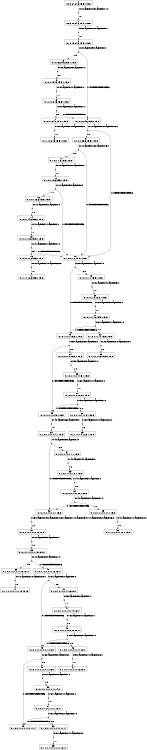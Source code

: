 digraph MDP {
size="8,5"
node [shape=box];
0 -> n0_0 [ arrowhead=none,label="0:r0_WayPoint13_WayPoint11.0" ];
n0_0 [ shape=point,width=0.1,height=0.1,label="" ];
n0_0 -> 1 [ label="1.0" ];
1 -> n1_0 [ arrowhead=none,label="0:r0_WayPoint11_WayPoint9.0" ];
n1_0 [ shape=point,width=0.1,height=0.1,label="" ];
n1_0 -> 2 [ label="1.0" ];
2 -> n2_0 [ arrowhead=none,label="0:r0_WayPoint9_WayPoint8.0" ];
n2_0 [ shape=point,width=0.1,height=0.1,label="" ];
n2_0 -> 3 [ label="0.8" ];
n2_0 -> 4 [ label="0.19999999999999996" ];
3 -> n3_0 [ arrowhead=none,label="0:r0_WayPoint8_WayPoint7.0" ];
n3_0 [ shape=point,width=0.1,height=0.1,label="" ];
n3_0 -> 5 [ label="1.0" ];
4 -> n4_0 [ arrowhead=none,label="0:r1_WayPoint18_WayPoint16.0" ];
n4_0 [ shape=point,width=0.1,height=0.1,label="" ];
n4_0 -> 9 [ label="0.8" ];
n4_0 -> 10 [ label="0.19999999999999996" ];
5 -> n5_0 [ arrowhead=none,label="0:r0_WayPoint7_WayPoint2.0" ];
n5_0 [ shape=point,width=0.1,height=0.1,label="" ];
n5_0 -> 6 [ label="1.0" ];
6 -> n6_0 [ arrowhead=none,label="0:r0_WayPoint2_WayPoint27.0" ];
n6_0 [ shape=point,width=0.1,height=0.1,label="" ];
n6_0 -> 4 [ label="0.19999999999999996" ];
n6_0 -> 7 [ label="0.8" ];
7 -> n7_0 [ arrowhead=none,label="0:r0_WayPoint27_WayPoint28.0" ];
n7_0 [ shape=point,width=0.1,height=0.1,label="" ];
n7_0 -> 8 [ label="1.0" ];
9 -> n9_0 [ arrowhead=none,label="0:r1_WayPoint16_WayPoint15.0" ];
n9_0 [ shape=point,width=0.1,height=0.1,label="" ];
n9_0 -> 10 [ label="0.19999999999999996" ];
n9_0 -> 11 [ label="0.8" ];
10 -> n10_0 [ arrowhead=none,label="0:r2_WayPoint30_WayPoint4.0" ];
n10_0 [ shape=point,width=0.1,height=0.1,label="" ];
n10_0 -> 18 [ label="0.8" ];
n10_0 -> 19 [ label="0.19999999999999996" ];
11 -> n11_0 [ arrowhead=none,label="0:r1_WayPoint15_WayPoint9.0" ];
n11_0 [ shape=point,width=0.1,height=0.1,label="" ];
n11_0 -> 12 [ label="1.0" ];
12 -> n12_0 [ arrowhead=none,label="0:r1_WayPoint9_WayPoint8.0" ];
n12_0 [ shape=point,width=0.1,height=0.1,label="" ];
n12_0 -> 10 [ label="0.19999999999999996" ];
n12_0 -> 13 [ label="0.8" ];
13 -> n13_0 [ arrowhead=none,label="0:r1_WayPoint8_WayPoint7.0" ];
n13_0 [ shape=point,width=0.1,height=0.1,label="" ];
n13_0 -> 14 [ label="1.0" ];
14 -> n14_0 [ arrowhead=none,label="0:r1_WayPoint7_WayPoint2.0" ];
n14_0 [ shape=point,width=0.1,height=0.1,label="" ];
n14_0 -> 15 [ label="1.0" ];
15 -> n15_0 [ arrowhead=none,label="0:r1_WayPoint2_WayPoint27.0" ];
n15_0 [ shape=point,width=0.1,height=0.1,label="" ];
n15_0 -> 16 [ label="0.8" ];
n15_0 -> 10 [ label="0.19999999999999996" ];
16 -> n16_0 [ arrowhead=none,label="0:r1_WayPoint27_WayPoint28.0" ];
n16_0 [ shape=point,width=0.1,height=0.1,label="" ];
n16_0 -> 17 [ label="1.0" ];
18 -> n18_0 [ arrowhead=none,label="0:r2_WayPoint4_WayPoint3.0" ];
n18_0 [ shape=point,width=0.1,height=0.1,label="" ];
n18_0 -> 20 [ label="1.0" ];
19 -> n19_0 [ arrowhead=none,label="0:r3_WayPoint25_WayPoint8.0" ];
n19_0 [ shape=point,width=0.1,height=0.1,label="" ];
n19_0 -> 24 [ label="0.8" ];
n19_0 -> 25 [ label="0.19999999999999996" ];
20 -> n20_0 [ arrowhead=none,label="0:r2_WayPoint3_WayPoint2.0" ];
n20_0 [ shape=point,width=0.1,height=0.1,label="" ];
n20_0 -> 21 [ label="1.0" ];
21 -> n21_0 [ arrowhead=none,label="0:r2_WayPoint2_WayPoint27.0" ];
n21_0 [ shape=point,width=0.1,height=0.1,label="" ];
n21_0 -> 19 [ label="0.19999999999999996" ];
n21_0 -> 22 [ label="0.8" ];
22 -> n22_0 [ arrowhead=none,label="0:r2_WayPoint27_WayPoint28.0" ];
n22_0 [ shape=point,width=0.1,height=0.1,label="" ];
n22_0 -> 23 [ label="1.0" ];
24 -> n24_0 [ arrowhead=none,label="0:r3_WayPoint8_WayPoint7.0" ];
n24_0 [ shape=point,width=0.1,height=0.1,label="" ];
n24_0 -> 26 [ label="1.0" ];
25 -> n25_0 [ arrowhead=none,label="0:r4_WayPoint6_WayPoint5.0" ];
n25_0 [ shape=point,width=0.1,height=0.1,label="" ];
n25_0 -> 30 [ label="1.0" ];
26 -> n26_0 [ arrowhead=none,label="0:r3_WayPoint7_WayPoint2.0" ];
n26_0 [ shape=point,width=0.1,height=0.1,label="" ];
n26_0 -> 27 [ label="1.0" ];
27 -> n27_0 [ arrowhead=none,label="0:r3_WayPoint2_WayPoint27.0" ];
n27_0 [ shape=point,width=0.1,height=0.1,label="" ];
n27_0 -> 25 [ label="0.19999999999999996" ];
n27_0 -> 28 [ label="0.8" ];
28 -> n28_0 [ arrowhead=none,label="0:r3_WayPoint27_WayPoint28.0" ];
n28_0 [ shape=point,width=0.1,height=0.1,label="" ];
n28_0 -> 29 [ label="1.0" ];
30 -> n30_0 [ arrowhead=none,label="0:r4_WayPoint5_WayPoint4.0" ];
n30_0 [ shape=point,width=0.1,height=0.1,label="" ];
n30_0 -> 32 [ label="0.19999999999999996" ];
n30_0 -> 31 [ label="0.8" ];
31 -> n31_0 [ arrowhead=none,label="0:r4_WayPoint4_WayPoint3.0" ];
n31_0 [ shape=point,width=0.1,height=0.1,label="" ];
n31_0 -> 33 [ label="1.0" ];
32 -> n32_0 [ arrowhead=none,label="0:r5_WayPoint15_WayPoint9.0r6_WayPoint11_WayPoint9.0r7_WayPoint29_WayPoint3.0" ];
n32_0 [ shape=point,width=0.1,height=0.1,label="" ];
n32_0 -> 37 [ label="1.0" ];
33 -> n33_0 [ arrowhead=none,label="0:r4_WayPoint3_WayPoint2.0" ];
n33_0 [ shape=point,width=0.1,height=0.1,label="" ];
n33_0 -> 34 [ label="1.0" ];
34 -> n34_0 [ arrowhead=none,label="0:r4_WayPoint2_WayPoint27.0" ];
n34_0 [ shape=point,width=0.1,height=0.1,label="" ];
n34_0 -> 32 [ label="0.19999999999999996" ];
n34_0 -> 35 [ label="0.8" ];
35 -> n35_0 [ arrowhead=none,label="0:r4_WayPoint27_WayPoint28.0" ];
n35_0 [ shape=point,width=0.1,height=0.1,label="" ];
n35_0 -> 36 [ label="1.0" ];
37 -> n37_0 [ arrowhead=none,label="0:r7_WayPoint3_WayPoint2.0" ];
n37_0 [ shape=point,width=0.1,height=0.1,label="" ];
n37_0 -> 38 [ label="1.0" ];
38 -> n38_0 [ arrowhead=none,label="0:r7_WayPoint2_WayPoint27.0" ];
n38_0 [ shape=point,width=0.1,height=0.1,label="" ];
n38_0 -> 39 [ label="0.8" ];
n38_0 -> 40 [ label="0.19999999999999996" ];
39 -> n39_0 [ arrowhead=none,label="0:r7_WayPoint27_WayPoint28.0" ];
n39_0 [ shape=point,width=0.1,height=0.1,label="" ];
n39_0 -> 41 [ label="1.0" ];
40 -> n40_0 [ arrowhead=none,label="0:r5_WayPoint9_WayPoint8.0" ];
n40_0 [ shape=point,width=0.1,height=0.1,label="" ];
n40_0 -> 42 [ label="0.8" ];
n40_0 -> 43 [ label="0.19999999999999996" ];
42 -> n42_0 [ arrowhead=none,label="0:r5_WayPoint8_WayPoint7.0" ];
n42_0 [ shape=point,width=0.1,height=0.1,label="" ];
n42_0 -> 44 [ label="1.0" ];
43 -> n43_0 [ arrowhead=none,label="0:r6_WayPoint9_WayPoint8.0" ];
n43_0 [ shape=point,width=0.1,height=0.1,label="" ];
n43_0 -> 48 [ label="0.8" ];
n43_0 -> 49 [ label="0.19999999999999996" ];
44 -> n44_0 [ arrowhead=none,label="0:r5_WayPoint7_WayPoint2.0" ];
n44_0 [ shape=point,width=0.1,height=0.1,label="" ];
n44_0 -> 45 [ label="1.0" ];
45 -> n45_0 [ arrowhead=none,label="0:r5_WayPoint2_WayPoint27.0" ];
n45_0 [ shape=point,width=0.1,height=0.1,label="" ];
n45_0 -> 43 [ label="0.19999999999999996" ];
n45_0 -> 46 [ label="0.8" ];
46 -> n46_0 [ arrowhead=none,label="0:r5_WayPoint27_WayPoint28.0" ];
n46_0 [ shape=point,width=0.1,height=0.1,label="" ];
n46_0 -> 47 [ label="1.0" ];
48 -> n48_0 [ arrowhead=none,label="0:r6_WayPoint8_WayPoint7.0" ];
n48_0 [ shape=point,width=0.1,height=0.1,label="" ];
n48_0 -> 50 [ label="1.0" ];
50 -> n50_0 [ arrowhead=none,label="0:r6_WayPoint7_WayPoint2.0" ];
n50_0 [ shape=point,width=0.1,height=0.1,label="" ];
n50_0 -> 51 [ label="1.0" ];
51 -> n51_0 [ arrowhead=none,label="0:r6_WayPoint2_WayPoint27.0" ];
n51_0 [ shape=point,width=0.1,height=0.1,label="" ];
n51_0 -> 49 [ label="0.19999999999999996" ];
n51_0 -> 52 [ label="0.8" ];
52 -> n52_0 [ arrowhead=none,label="0:r6_WayPoint27_WayPoint28.0" ];
n52_0 [ shape=point,width=0.1,height=0.1,label="" ];
n52_0 -> 53 [ label="1.0" ];
0 [label="0\n(0,0,0,21,24,6,15,5,1,19,8)"]
1 [label="1\n(0,0,0,19,24,6,15,5,1,19,8)"]
2 [label="2\n(0,1,0,18,24,6,15,5,1,19,8)"]
3 [label="3\n(0,1,0,16,24,6,15,5,1,19,8)"]
4 [label="4\n(0,1,0,-1,24,6,15,5,1,19,8)"]
5 [label="5\n(0,1,0,14,24,6,15,5,1,19,8)"]
6 [label="6\n(0,1,0,10,24,6,15,5,1,19,8)"]
7 [label="7\n(0,1,0,11,24,6,15,5,1,19,8)"]
8 [label="8\n(0,1,1,12,24,6,15,5,1,19,8)"]
9 [label="9\n(0,1,0,-1,23,6,15,5,1,19,8)"]
10 [label="10\n(0,1,0,-1,-1,6,15,5,1,19,8)"]
11 [label="11\n(0,1,0,-1,1,6,15,5,1,19,8)"]
12 [label="12\n(0,1,0,-1,18,6,15,5,1,19,8)"]
13 [label="13\n(0,1,0,-1,16,6,15,5,1,19,8)"]
14 [label="14\n(0,1,0,-1,14,6,15,5,1,19,8)"]
15 [label="15\n(0,1,0,-1,10,6,15,5,1,19,8)"]
16 [label="16\n(0,1,0,-1,11,6,15,5,1,19,8)"]
17 [label="17\n(0,1,1,-1,12,6,15,5,1,19,8)"]
18 [label="18\n(0,1,0,-1,-1,7,15,5,1,19,8)"]
19 [label="19\n(0,1,0,-1,-1,-1,15,5,1,19,8)"]
20 [label="20\n(0,1,0,-1,-1,9,15,5,1,19,8)"]
21 [label="21\n(0,1,0,-1,-1,10,15,5,1,19,8)"]
22 [label="22\n(0,1,0,-1,-1,11,15,5,1,19,8)"]
23 [label="23\n(0,1,1,-1,-1,12,15,5,1,19,8)"]
24 [label="24\n(0,1,0,-1,-1,-1,16,5,1,19,8)"]
25 [label="25\n(0,1,0,-1,-1,-1,-1,5,1,19,8)"]
26 [label="26\n(0,1,0,-1,-1,-1,14,5,1,19,8)"]
27 [label="27\n(0,1,0,-1,-1,-1,10,5,1,19,8)"]
28 [label="28\n(0,1,0,-1,-1,-1,11,5,1,19,8)"]
29 [label="29\n(0,1,1,-1,-1,-1,12,5,1,19,8)"]
30 [label="30\n(0,1,0,-1,-1,-1,-1,4,1,19,8)"]
31 [label="31\n(0,1,0,-1,-1,-1,-1,7,1,19,8)"]
32 [label="32\n(0,1,0,-1,-1,-1,-1,-1,1,19,8)"]
33 [label="33\n(0,1,0,-1,-1,-1,-1,9,1,19,8)"]
34 [label="34\n(0,1,0,-1,-1,-1,-1,10,1,19,8)"]
35 [label="35\n(0,1,0,-1,-1,-1,-1,11,1,19,8)"]
36 [label="36\n(0,1,1,-1,-1,-1,-1,12,1,19,8)"]
37 [label="37\n(0,1,0,-1,-1,-1,-1,-1,18,18,9)"]
38 [label="38\n(0,1,0,-1,-1,-1,-1,-1,18,18,10)"]
39 [label="39\n(0,1,0,-1,-1,-1,-1,-1,18,18,11)"]
40 [label="40\n(0,1,0,-1,-1,-1,-1,-1,18,18,-1)"]
41 [label="41\n(0,1,1,-1,-1,-1,-1,-1,18,18,12)"]
42 [label="42\n(0,1,0,-1,-1,-1,-1,-1,16,18,-1)"]
43 [label="43\n(0,1,0,-1,-1,-1,-1,-1,-1,18,-1)"]
44 [label="44\n(0,1,0,-1,-1,-1,-1,-1,14,18,-1)"]
45 [label="45\n(0,1,0,-1,-1,-1,-1,-1,10,18,-1)"]
46 [label="46\n(0,1,0,-1,-1,-1,-1,-1,11,18,-1)"]
47 [label="47\n(0,1,1,-1,-1,-1,-1,-1,12,18,-1)"]
48 [label="48\n(0,1,0,-1,-1,-1,-1,-1,-1,16,-1)"]
49 [label="49\n(0,1,0,-1,-1,-1,-1,-1,-1,-1,-1)"]
50 [label="50\n(0,1,0,-1,-1,-1,-1,-1,-1,14,-1)"]
51 [label="51\n(0,1,0,-1,-1,-1,-1,-1,-1,10,-1)"]
52 [label="52\n(0,1,0,-1,-1,-1,-1,-1,-1,11,-1)"]
53 [label="53\n(0,1,1,-1,-1,-1,-1,-1,-1,12,-1)"]
}
